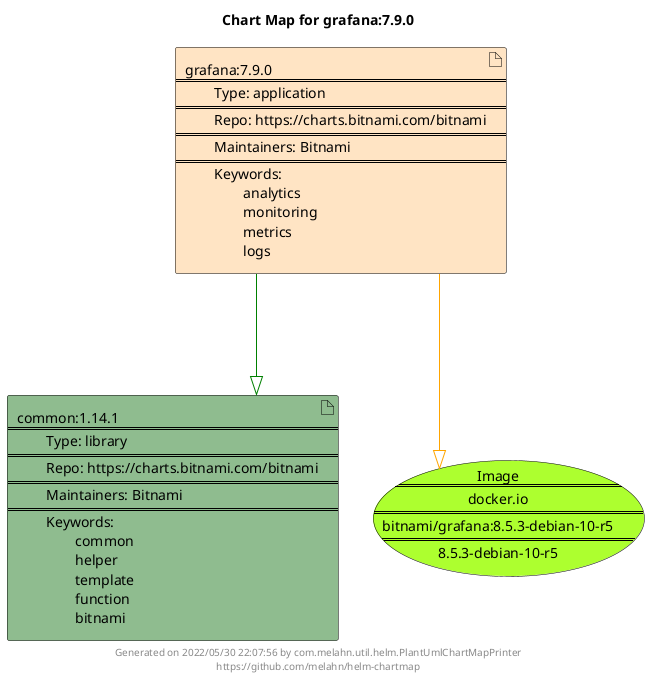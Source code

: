 @startuml
skinparam linetype ortho
skinparam backgroundColor white
skinparam usecaseBorderColor black
skinparam usecaseArrowColor LightSlateGray
skinparam artifactBorderColor black
skinparam artifactArrowColor LightSlateGray

title Chart Map for grafana:7.9.0

'There are 2 referenced Helm Charts
artifact "grafana:7.9.0\n====\n\tType: application\n====\n\tRepo: https://charts.bitnami.com/bitnami\n====\n\tMaintainers: Bitnami\n====\n\tKeywords: \n\t\tanalytics\n\t\tmonitoring\n\t\tmetrics\n\t\tlogs" as grafana_7_9_0 #Bisque
artifact "common:1.14.1\n====\n\tType: library\n====\n\tRepo: https://charts.bitnami.com/bitnami\n====\n\tMaintainers: Bitnami\n====\n\tKeywords: \n\t\tcommon\n\t\thelper\n\t\ttemplate\n\t\tfunction\n\t\tbitnami" as common_1_14_1 #DarkSeaGreen

'There is one referenced Docker Image
usecase "Image\n====\ndocker.io\n====\nbitnami/grafana:8.5.3-debian-10-r5\n====\n8.5.3-debian-10-r5" as docker_io_bitnami_grafana_8_5_3_debian_10_r5 #GreenYellow

'Chart Dependencies
grafana_7_9_0--[#green]-|>common_1_14_1
grafana_7_9_0--[#orange]-|>docker_io_bitnami_grafana_8_5_3_debian_10_r5

center footer Generated on 2022/05/30 22:07:56 by com.melahn.util.helm.PlantUmlChartMapPrinter\nhttps://github.com/melahn/helm-chartmap
@enduml
